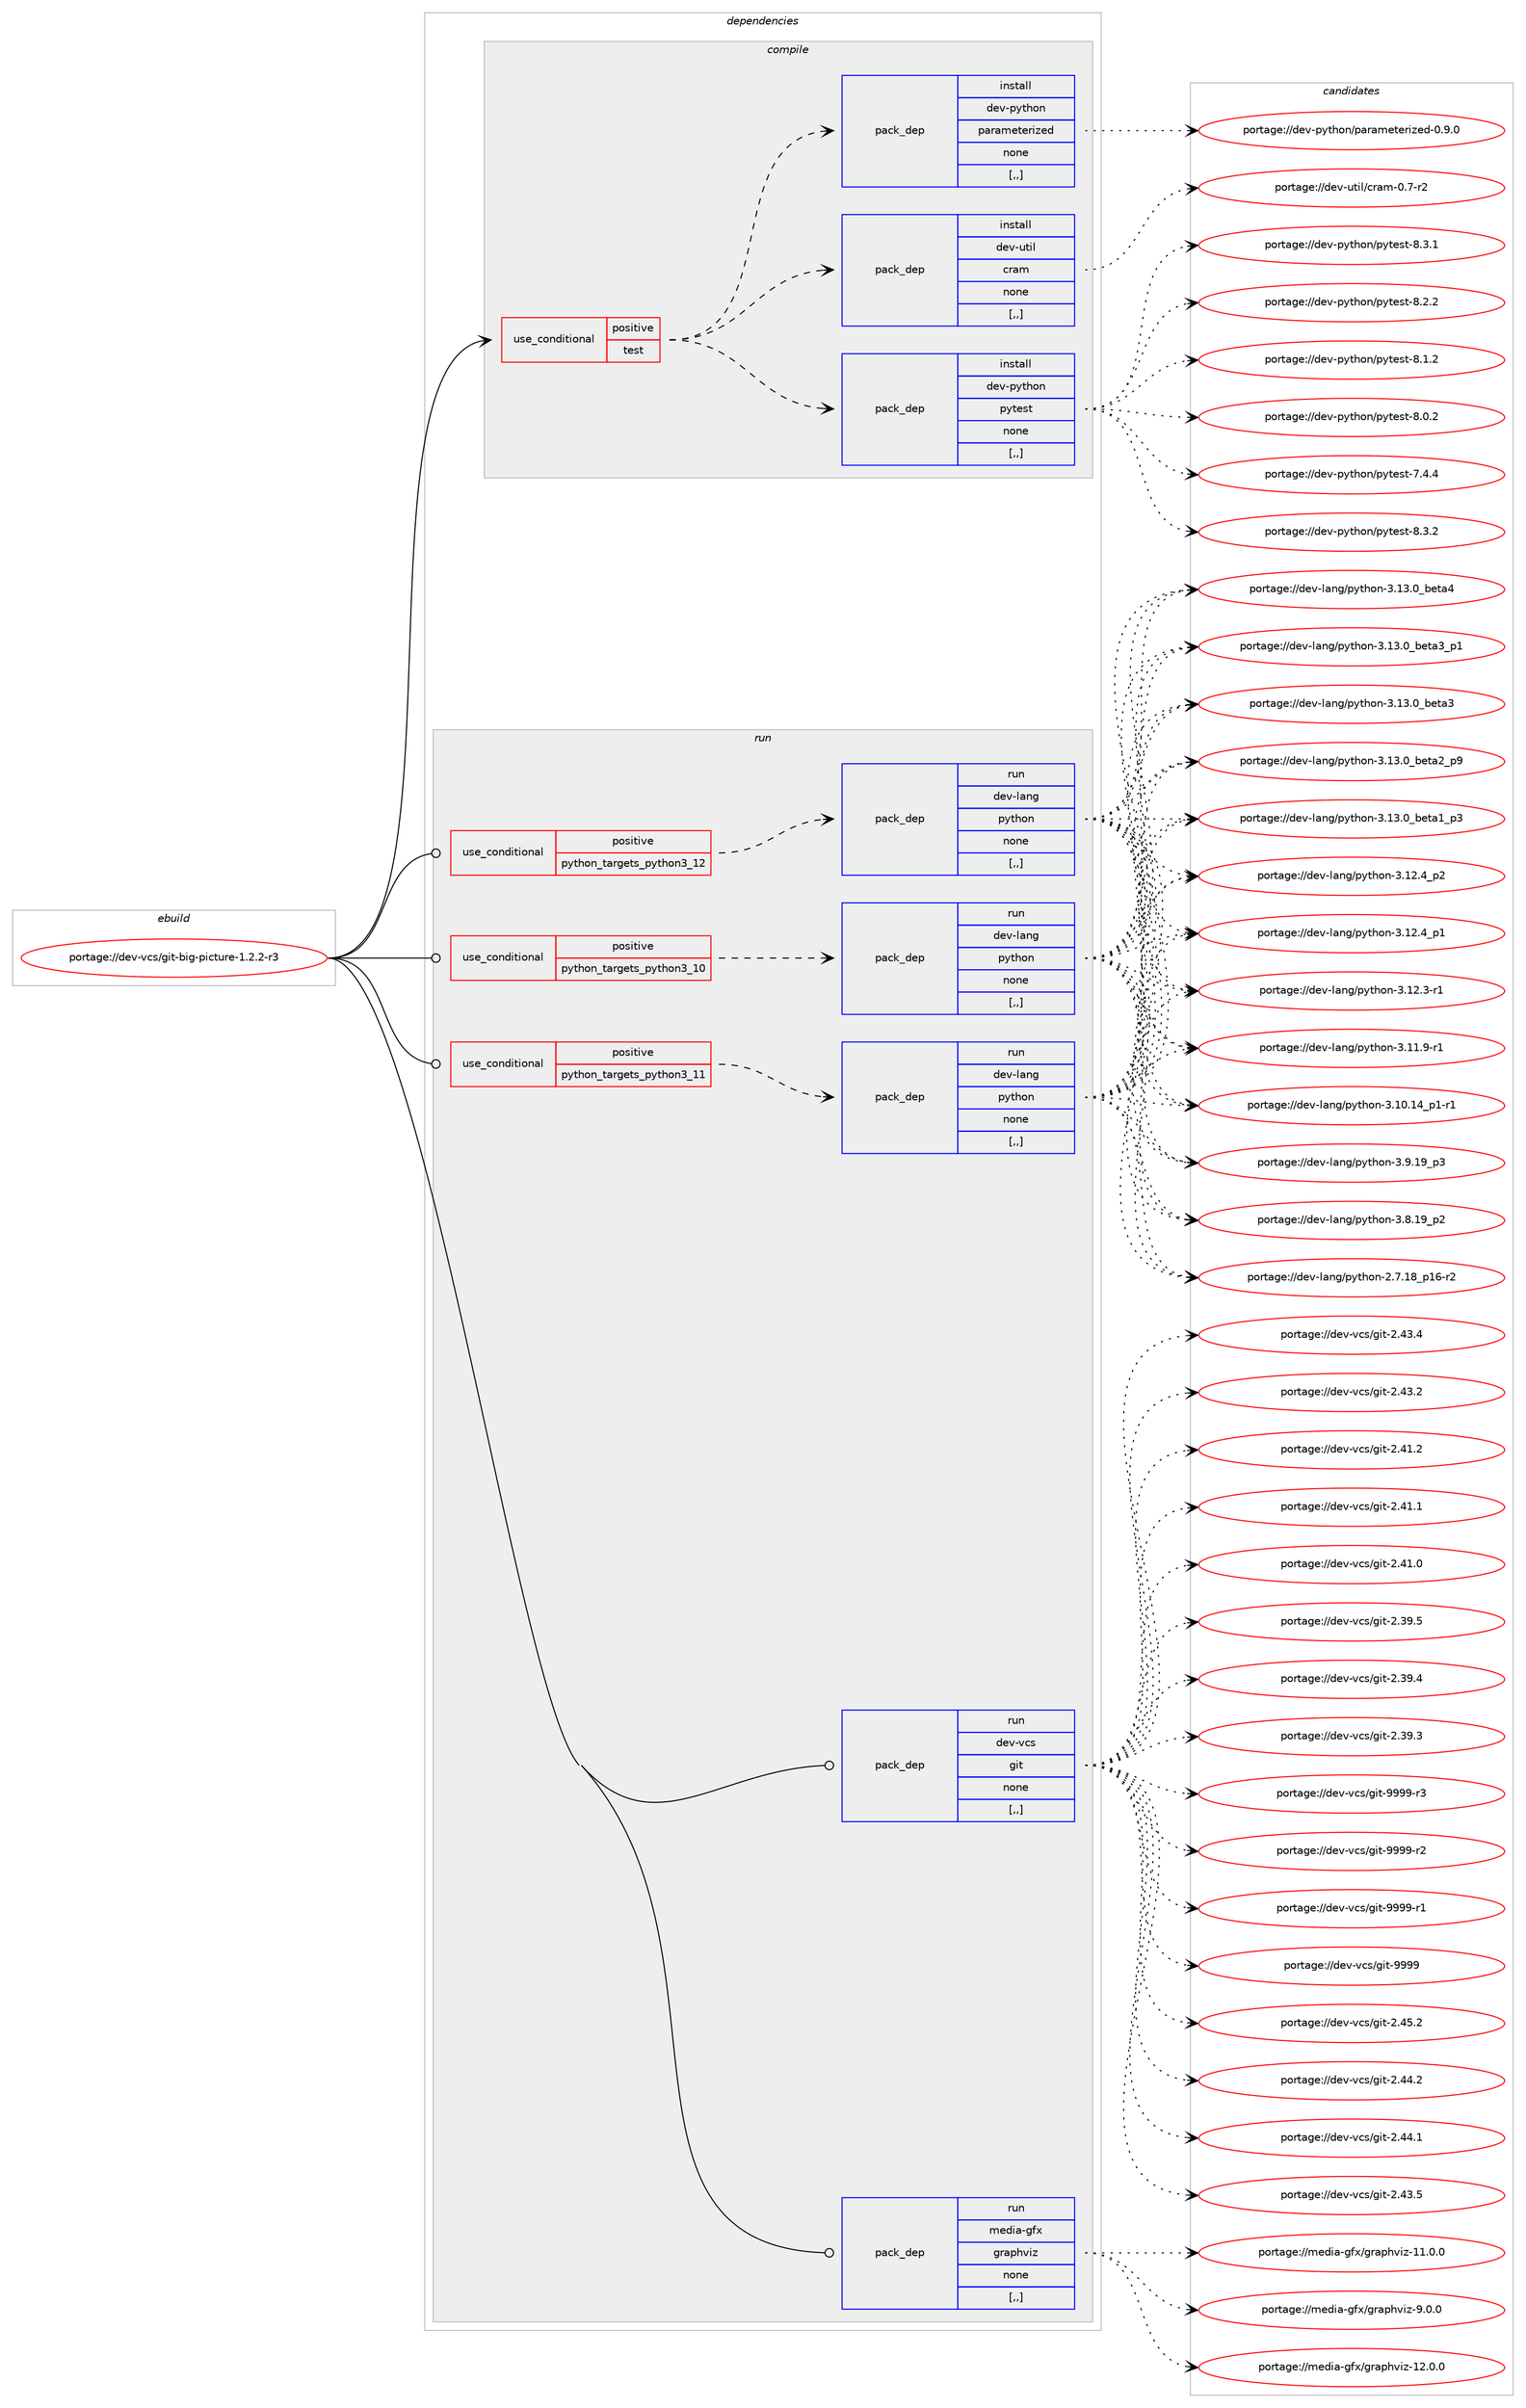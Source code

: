 digraph prolog {

# *************
# Graph options
# *************

newrank=true;
concentrate=true;
compound=true;
graph [rankdir=LR,fontname=Helvetica,fontsize=10,ranksep=1.5];#, ranksep=2.5, nodesep=0.2];
edge  [arrowhead=vee];
node  [fontname=Helvetica,fontsize=10];

# **********
# The ebuild
# **********

subgraph cluster_leftcol {
color=gray;
label=<<i>ebuild</i>>;
id [label="portage://dev-vcs/git-big-picture-1.2.2-r3", color=red, width=4, href="../dev-vcs/git-big-picture-1.2.2-r3.svg"];
}

# ****************
# The dependencies
# ****************

subgraph cluster_midcol {
color=gray;
label=<<i>dependencies</i>>;
subgraph cluster_compile {
fillcolor="#eeeeee";
style=filled;
label=<<i>compile</i>>;
subgraph cond62442 {
dependency222042 [label=<<TABLE BORDER="0" CELLBORDER="1" CELLSPACING="0" CELLPADDING="4"><TR><TD ROWSPAN="3" CELLPADDING="10">use_conditional</TD></TR><TR><TD>positive</TD></TR><TR><TD>test</TD></TR></TABLE>>, shape=none, color=red];
subgraph pack158138 {
dependency222043 [label=<<TABLE BORDER="0" CELLBORDER="1" CELLSPACING="0" CELLPADDING="4" WIDTH="220"><TR><TD ROWSPAN="6" CELLPADDING="30">pack_dep</TD></TR><TR><TD WIDTH="110">install</TD></TR><TR><TD>dev-python</TD></TR><TR><TD>parameterized</TD></TR><TR><TD>none</TD></TR><TR><TD>[,,]</TD></TR></TABLE>>, shape=none, color=blue];
}
dependency222042:e -> dependency222043:w [weight=20,style="dashed",arrowhead="vee"];
subgraph pack158139 {
dependency222044 [label=<<TABLE BORDER="0" CELLBORDER="1" CELLSPACING="0" CELLPADDING="4" WIDTH="220"><TR><TD ROWSPAN="6" CELLPADDING="30">pack_dep</TD></TR><TR><TD WIDTH="110">install</TD></TR><TR><TD>dev-python</TD></TR><TR><TD>pytest</TD></TR><TR><TD>none</TD></TR><TR><TD>[,,]</TD></TR></TABLE>>, shape=none, color=blue];
}
dependency222042:e -> dependency222044:w [weight=20,style="dashed",arrowhead="vee"];
subgraph pack158140 {
dependency222045 [label=<<TABLE BORDER="0" CELLBORDER="1" CELLSPACING="0" CELLPADDING="4" WIDTH="220"><TR><TD ROWSPAN="6" CELLPADDING="30">pack_dep</TD></TR><TR><TD WIDTH="110">install</TD></TR><TR><TD>dev-util</TD></TR><TR><TD>cram</TD></TR><TR><TD>none</TD></TR><TR><TD>[,,]</TD></TR></TABLE>>, shape=none, color=blue];
}
dependency222042:e -> dependency222045:w [weight=20,style="dashed",arrowhead="vee"];
}
id:e -> dependency222042:w [weight=20,style="solid",arrowhead="vee"];
}
subgraph cluster_compileandrun {
fillcolor="#eeeeee";
style=filled;
label=<<i>compile and run</i>>;
}
subgraph cluster_run {
fillcolor="#eeeeee";
style=filled;
label=<<i>run</i>>;
subgraph cond62443 {
dependency222046 [label=<<TABLE BORDER="0" CELLBORDER="1" CELLSPACING="0" CELLPADDING="4"><TR><TD ROWSPAN="3" CELLPADDING="10">use_conditional</TD></TR><TR><TD>positive</TD></TR><TR><TD>python_targets_python3_10</TD></TR></TABLE>>, shape=none, color=red];
subgraph pack158141 {
dependency222047 [label=<<TABLE BORDER="0" CELLBORDER="1" CELLSPACING="0" CELLPADDING="4" WIDTH="220"><TR><TD ROWSPAN="6" CELLPADDING="30">pack_dep</TD></TR><TR><TD WIDTH="110">run</TD></TR><TR><TD>dev-lang</TD></TR><TR><TD>python</TD></TR><TR><TD>none</TD></TR><TR><TD>[,,]</TD></TR></TABLE>>, shape=none, color=blue];
}
dependency222046:e -> dependency222047:w [weight=20,style="dashed",arrowhead="vee"];
}
id:e -> dependency222046:w [weight=20,style="solid",arrowhead="odot"];
subgraph cond62444 {
dependency222048 [label=<<TABLE BORDER="0" CELLBORDER="1" CELLSPACING="0" CELLPADDING="4"><TR><TD ROWSPAN="3" CELLPADDING="10">use_conditional</TD></TR><TR><TD>positive</TD></TR><TR><TD>python_targets_python3_11</TD></TR></TABLE>>, shape=none, color=red];
subgraph pack158142 {
dependency222049 [label=<<TABLE BORDER="0" CELLBORDER="1" CELLSPACING="0" CELLPADDING="4" WIDTH="220"><TR><TD ROWSPAN="6" CELLPADDING="30">pack_dep</TD></TR><TR><TD WIDTH="110">run</TD></TR><TR><TD>dev-lang</TD></TR><TR><TD>python</TD></TR><TR><TD>none</TD></TR><TR><TD>[,,]</TD></TR></TABLE>>, shape=none, color=blue];
}
dependency222048:e -> dependency222049:w [weight=20,style="dashed",arrowhead="vee"];
}
id:e -> dependency222048:w [weight=20,style="solid",arrowhead="odot"];
subgraph cond62445 {
dependency222050 [label=<<TABLE BORDER="0" CELLBORDER="1" CELLSPACING="0" CELLPADDING="4"><TR><TD ROWSPAN="3" CELLPADDING="10">use_conditional</TD></TR><TR><TD>positive</TD></TR><TR><TD>python_targets_python3_12</TD></TR></TABLE>>, shape=none, color=red];
subgraph pack158143 {
dependency222051 [label=<<TABLE BORDER="0" CELLBORDER="1" CELLSPACING="0" CELLPADDING="4" WIDTH="220"><TR><TD ROWSPAN="6" CELLPADDING="30">pack_dep</TD></TR><TR><TD WIDTH="110">run</TD></TR><TR><TD>dev-lang</TD></TR><TR><TD>python</TD></TR><TR><TD>none</TD></TR><TR><TD>[,,]</TD></TR></TABLE>>, shape=none, color=blue];
}
dependency222050:e -> dependency222051:w [weight=20,style="dashed",arrowhead="vee"];
}
id:e -> dependency222050:w [weight=20,style="solid",arrowhead="odot"];
subgraph pack158144 {
dependency222052 [label=<<TABLE BORDER="0" CELLBORDER="1" CELLSPACING="0" CELLPADDING="4" WIDTH="220"><TR><TD ROWSPAN="6" CELLPADDING="30">pack_dep</TD></TR><TR><TD WIDTH="110">run</TD></TR><TR><TD>dev-vcs</TD></TR><TR><TD>git</TD></TR><TR><TD>none</TD></TR><TR><TD>[,,]</TD></TR></TABLE>>, shape=none, color=blue];
}
id:e -> dependency222052:w [weight=20,style="solid",arrowhead="odot"];
subgraph pack158145 {
dependency222053 [label=<<TABLE BORDER="0" CELLBORDER="1" CELLSPACING="0" CELLPADDING="4" WIDTH="220"><TR><TD ROWSPAN="6" CELLPADDING="30">pack_dep</TD></TR><TR><TD WIDTH="110">run</TD></TR><TR><TD>media-gfx</TD></TR><TR><TD>graphviz</TD></TR><TR><TD>none</TD></TR><TR><TD>[,,]</TD></TR></TABLE>>, shape=none, color=blue];
}
id:e -> dependency222053:w [weight=20,style="solid",arrowhead="odot"];
}
}

# **************
# The candidates
# **************

subgraph cluster_choices {
rank=same;
color=gray;
label=<<i>candidates</i>>;

subgraph choice158138 {
color=black;
nodesep=1;
choice10010111845112121116104111110471129711497109101116101114105122101100454846574648 [label="portage://dev-python/parameterized-0.9.0", color=red, width=4,href="../dev-python/parameterized-0.9.0.svg"];
dependency222043:e -> choice10010111845112121116104111110471129711497109101116101114105122101100454846574648:w [style=dotted,weight="100"];
}
subgraph choice158139 {
color=black;
nodesep=1;
choice1001011184511212111610411111047112121116101115116455646514650 [label="portage://dev-python/pytest-8.3.2", color=red, width=4,href="../dev-python/pytest-8.3.2.svg"];
choice1001011184511212111610411111047112121116101115116455646514649 [label="portage://dev-python/pytest-8.3.1", color=red, width=4,href="../dev-python/pytest-8.3.1.svg"];
choice1001011184511212111610411111047112121116101115116455646504650 [label="portage://dev-python/pytest-8.2.2", color=red, width=4,href="../dev-python/pytest-8.2.2.svg"];
choice1001011184511212111610411111047112121116101115116455646494650 [label="portage://dev-python/pytest-8.1.2", color=red, width=4,href="../dev-python/pytest-8.1.2.svg"];
choice1001011184511212111610411111047112121116101115116455646484650 [label="portage://dev-python/pytest-8.0.2", color=red, width=4,href="../dev-python/pytest-8.0.2.svg"];
choice1001011184511212111610411111047112121116101115116455546524652 [label="portage://dev-python/pytest-7.4.4", color=red, width=4,href="../dev-python/pytest-7.4.4.svg"];
dependency222044:e -> choice1001011184511212111610411111047112121116101115116455646514650:w [style=dotted,weight="100"];
dependency222044:e -> choice1001011184511212111610411111047112121116101115116455646514649:w [style=dotted,weight="100"];
dependency222044:e -> choice1001011184511212111610411111047112121116101115116455646504650:w [style=dotted,weight="100"];
dependency222044:e -> choice1001011184511212111610411111047112121116101115116455646494650:w [style=dotted,weight="100"];
dependency222044:e -> choice1001011184511212111610411111047112121116101115116455646484650:w [style=dotted,weight="100"];
dependency222044:e -> choice1001011184511212111610411111047112121116101115116455546524652:w [style=dotted,weight="100"];
}
subgraph choice158140 {
color=black;
nodesep=1;
choice10010111845117116105108479911497109454846554511450 [label="portage://dev-util/cram-0.7-r2", color=red, width=4,href="../dev-util/cram-0.7-r2.svg"];
dependency222045:e -> choice10010111845117116105108479911497109454846554511450:w [style=dotted,weight="100"];
}
subgraph choice158141 {
color=black;
nodesep=1;
choice1001011184510897110103471121211161041111104551464951464895981011169752 [label="portage://dev-lang/python-3.13.0_beta4", color=red, width=4,href="../dev-lang/python-3.13.0_beta4.svg"];
choice10010111845108971101034711212111610411111045514649514648959810111697519511249 [label="portage://dev-lang/python-3.13.0_beta3_p1", color=red, width=4,href="../dev-lang/python-3.13.0_beta3_p1.svg"];
choice1001011184510897110103471121211161041111104551464951464895981011169751 [label="portage://dev-lang/python-3.13.0_beta3", color=red, width=4,href="../dev-lang/python-3.13.0_beta3.svg"];
choice10010111845108971101034711212111610411111045514649514648959810111697509511257 [label="portage://dev-lang/python-3.13.0_beta2_p9", color=red, width=4,href="../dev-lang/python-3.13.0_beta2_p9.svg"];
choice10010111845108971101034711212111610411111045514649514648959810111697499511251 [label="portage://dev-lang/python-3.13.0_beta1_p3", color=red, width=4,href="../dev-lang/python-3.13.0_beta1_p3.svg"];
choice100101118451089711010347112121116104111110455146495046529511250 [label="portage://dev-lang/python-3.12.4_p2", color=red, width=4,href="../dev-lang/python-3.12.4_p2.svg"];
choice100101118451089711010347112121116104111110455146495046529511249 [label="portage://dev-lang/python-3.12.4_p1", color=red, width=4,href="../dev-lang/python-3.12.4_p1.svg"];
choice100101118451089711010347112121116104111110455146495046514511449 [label="portage://dev-lang/python-3.12.3-r1", color=red, width=4,href="../dev-lang/python-3.12.3-r1.svg"];
choice100101118451089711010347112121116104111110455146494946574511449 [label="portage://dev-lang/python-3.11.9-r1", color=red, width=4,href="../dev-lang/python-3.11.9-r1.svg"];
choice100101118451089711010347112121116104111110455146494846495295112494511449 [label="portage://dev-lang/python-3.10.14_p1-r1", color=red, width=4,href="../dev-lang/python-3.10.14_p1-r1.svg"];
choice100101118451089711010347112121116104111110455146574649579511251 [label="portage://dev-lang/python-3.9.19_p3", color=red, width=4,href="../dev-lang/python-3.9.19_p3.svg"];
choice100101118451089711010347112121116104111110455146564649579511250 [label="portage://dev-lang/python-3.8.19_p2", color=red, width=4,href="../dev-lang/python-3.8.19_p2.svg"];
choice100101118451089711010347112121116104111110455046554649569511249544511450 [label="portage://dev-lang/python-2.7.18_p16-r2", color=red, width=4,href="../dev-lang/python-2.7.18_p16-r2.svg"];
dependency222047:e -> choice1001011184510897110103471121211161041111104551464951464895981011169752:w [style=dotted,weight="100"];
dependency222047:e -> choice10010111845108971101034711212111610411111045514649514648959810111697519511249:w [style=dotted,weight="100"];
dependency222047:e -> choice1001011184510897110103471121211161041111104551464951464895981011169751:w [style=dotted,weight="100"];
dependency222047:e -> choice10010111845108971101034711212111610411111045514649514648959810111697509511257:w [style=dotted,weight="100"];
dependency222047:e -> choice10010111845108971101034711212111610411111045514649514648959810111697499511251:w [style=dotted,weight="100"];
dependency222047:e -> choice100101118451089711010347112121116104111110455146495046529511250:w [style=dotted,weight="100"];
dependency222047:e -> choice100101118451089711010347112121116104111110455146495046529511249:w [style=dotted,weight="100"];
dependency222047:e -> choice100101118451089711010347112121116104111110455146495046514511449:w [style=dotted,weight="100"];
dependency222047:e -> choice100101118451089711010347112121116104111110455146494946574511449:w [style=dotted,weight="100"];
dependency222047:e -> choice100101118451089711010347112121116104111110455146494846495295112494511449:w [style=dotted,weight="100"];
dependency222047:e -> choice100101118451089711010347112121116104111110455146574649579511251:w [style=dotted,weight="100"];
dependency222047:e -> choice100101118451089711010347112121116104111110455146564649579511250:w [style=dotted,weight="100"];
dependency222047:e -> choice100101118451089711010347112121116104111110455046554649569511249544511450:w [style=dotted,weight="100"];
}
subgraph choice158142 {
color=black;
nodesep=1;
choice1001011184510897110103471121211161041111104551464951464895981011169752 [label="portage://dev-lang/python-3.13.0_beta4", color=red, width=4,href="../dev-lang/python-3.13.0_beta4.svg"];
choice10010111845108971101034711212111610411111045514649514648959810111697519511249 [label="portage://dev-lang/python-3.13.0_beta3_p1", color=red, width=4,href="../dev-lang/python-3.13.0_beta3_p1.svg"];
choice1001011184510897110103471121211161041111104551464951464895981011169751 [label="portage://dev-lang/python-3.13.0_beta3", color=red, width=4,href="../dev-lang/python-3.13.0_beta3.svg"];
choice10010111845108971101034711212111610411111045514649514648959810111697509511257 [label="portage://dev-lang/python-3.13.0_beta2_p9", color=red, width=4,href="../dev-lang/python-3.13.0_beta2_p9.svg"];
choice10010111845108971101034711212111610411111045514649514648959810111697499511251 [label="portage://dev-lang/python-3.13.0_beta1_p3", color=red, width=4,href="../dev-lang/python-3.13.0_beta1_p3.svg"];
choice100101118451089711010347112121116104111110455146495046529511250 [label="portage://dev-lang/python-3.12.4_p2", color=red, width=4,href="../dev-lang/python-3.12.4_p2.svg"];
choice100101118451089711010347112121116104111110455146495046529511249 [label="portage://dev-lang/python-3.12.4_p1", color=red, width=4,href="../dev-lang/python-3.12.4_p1.svg"];
choice100101118451089711010347112121116104111110455146495046514511449 [label="portage://dev-lang/python-3.12.3-r1", color=red, width=4,href="../dev-lang/python-3.12.3-r1.svg"];
choice100101118451089711010347112121116104111110455146494946574511449 [label="portage://dev-lang/python-3.11.9-r1", color=red, width=4,href="../dev-lang/python-3.11.9-r1.svg"];
choice100101118451089711010347112121116104111110455146494846495295112494511449 [label="portage://dev-lang/python-3.10.14_p1-r1", color=red, width=4,href="../dev-lang/python-3.10.14_p1-r1.svg"];
choice100101118451089711010347112121116104111110455146574649579511251 [label="portage://dev-lang/python-3.9.19_p3", color=red, width=4,href="../dev-lang/python-3.9.19_p3.svg"];
choice100101118451089711010347112121116104111110455146564649579511250 [label="portage://dev-lang/python-3.8.19_p2", color=red, width=4,href="../dev-lang/python-3.8.19_p2.svg"];
choice100101118451089711010347112121116104111110455046554649569511249544511450 [label="portage://dev-lang/python-2.7.18_p16-r2", color=red, width=4,href="../dev-lang/python-2.7.18_p16-r2.svg"];
dependency222049:e -> choice1001011184510897110103471121211161041111104551464951464895981011169752:w [style=dotted,weight="100"];
dependency222049:e -> choice10010111845108971101034711212111610411111045514649514648959810111697519511249:w [style=dotted,weight="100"];
dependency222049:e -> choice1001011184510897110103471121211161041111104551464951464895981011169751:w [style=dotted,weight="100"];
dependency222049:e -> choice10010111845108971101034711212111610411111045514649514648959810111697509511257:w [style=dotted,weight="100"];
dependency222049:e -> choice10010111845108971101034711212111610411111045514649514648959810111697499511251:w [style=dotted,weight="100"];
dependency222049:e -> choice100101118451089711010347112121116104111110455146495046529511250:w [style=dotted,weight="100"];
dependency222049:e -> choice100101118451089711010347112121116104111110455146495046529511249:w [style=dotted,weight="100"];
dependency222049:e -> choice100101118451089711010347112121116104111110455146495046514511449:w [style=dotted,weight="100"];
dependency222049:e -> choice100101118451089711010347112121116104111110455146494946574511449:w [style=dotted,weight="100"];
dependency222049:e -> choice100101118451089711010347112121116104111110455146494846495295112494511449:w [style=dotted,weight="100"];
dependency222049:e -> choice100101118451089711010347112121116104111110455146574649579511251:w [style=dotted,weight="100"];
dependency222049:e -> choice100101118451089711010347112121116104111110455146564649579511250:w [style=dotted,weight="100"];
dependency222049:e -> choice100101118451089711010347112121116104111110455046554649569511249544511450:w [style=dotted,weight="100"];
}
subgraph choice158143 {
color=black;
nodesep=1;
choice1001011184510897110103471121211161041111104551464951464895981011169752 [label="portage://dev-lang/python-3.13.0_beta4", color=red, width=4,href="../dev-lang/python-3.13.0_beta4.svg"];
choice10010111845108971101034711212111610411111045514649514648959810111697519511249 [label="portage://dev-lang/python-3.13.0_beta3_p1", color=red, width=4,href="../dev-lang/python-3.13.0_beta3_p1.svg"];
choice1001011184510897110103471121211161041111104551464951464895981011169751 [label="portage://dev-lang/python-3.13.0_beta3", color=red, width=4,href="../dev-lang/python-3.13.0_beta3.svg"];
choice10010111845108971101034711212111610411111045514649514648959810111697509511257 [label="portage://dev-lang/python-3.13.0_beta2_p9", color=red, width=4,href="../dev-lang/python-3.13.0_beta2_p9.svg"];
choice10010111845108971101034711212111610411111045514649514648959810111697499511251 [label="portage://dev-lang/python-3.13.0_beta1_p3", color=red, width=4,href="../dev-lang/python-3.13.0_beta1_p3.svg"];
choice100101118451089711010347112121116104111110455146495046529511250 [label="portage://dev-lang/python-3.12.4_p2", color=red, width=4,href="../dev-lang/python-3.12.4_p2.svg"];
choice100101118451089711010347112121116104111110455146495046529511249 [label="portage://dev-lang/python-3.12.4_p1", color=red, width=4,href="../dev-lang/python-3.12.4_p1.svg"];
choice100101118451089711010347112121116104111110455146495046514511449 [label="portage://dev-lang/python-3.12.3-r1", color=red, width=4,href="../dev-lang/python-3.12.3-r1.svg"];
choice100101118451089711010347112121116104111110455146494946574511449 [label="portage://dev-lang/python-3.11.9-r1", color=red, width=4,href="../dev-lang/python-3.11.9-r1.svg"];
choice100101118451089711010347112121116104111110455146494846495295112494511449 [label="portage://dev-lang/python-3.10.14_p1-r1", color=red, width=4,href="../dev-lang/python-3.10.14_p1-r1.svg"];
choice100101118451089711010347112121116104111110455146574649579511251 [label="portage://dev-lang/python-3.9.19_p3", color=red, width=4,href="../dev-lang/python-3.9.19_p3.svg"];
choice100101118451089711010347112121116104111110455146564649579511250 [label="portage://dev-lang/python-3.8.19_p2", color=red, width=4,href="../dev-lang/python-3.8.19_p2.svg"];
choice100101118451089711010347112121116104111110455046554649569511249544511450 [label="portage://dev-lang/python-2.7.18_p16-r2", color=red, width=4,href="../dev-lang/python-2.7.18_p16-r2.svg"];
dependency222051:e -> choice1001011184510897110103471121211161041111104551464951464895981011169752:w [style=dotted,weight="100"];
dependency222051:e -> choice10010111845108971101034711212111610411111045514649514648959810111697519511249:w [style=dotted,weight="100"];
dependency222051:e -> choice1001011184510897110103471121211161041111104551464951464895981011169751:w [style=dotted,weight="100"];
dependency222051:e -> choice10010111845108971101034711212111610411111045514649514648959810111697509511257:w [style=dotted,weight="100"];
dependency222051:e -> choice10010111845108971101034711212111610411111045514649514648959810111697499511251:w [style=dotted,weight="100"];
dependency222051:e -> choice100101118451089711010347112121116104111110455146495046529511250:w [style=dotted,weight="100"];
dependency222051:e -> choice100101118451089711010347112121116104111110455146495046529511249:w [style=dotted,weight="100"];
dependency222051:e -> choice100101118451089711010347112121116104111110455146495046514511449:w [style=dotted,weight="100"];
dependency222051:e -> choice100101118451089711010347112121116104111110455146494946574511449:w [style=dotted,weight="100"];
dependency222051:e -> choice100101118451089711010347112121116104111110455146494846495295112494511449:w [style=dotted,weight="100"];
dependency222051:e -> choice100101118451089711010347112121116104111110455146574649579511251:w [style=dotted,weight="100"];
dependency222051:e -> choice100101118451089711010347112121116104111110455146564649579511250:w [style=dotted,weight="100"];
dependency222051:e -> choice100101118451089711010347112121116104111110455046554649569511249544511450:w [style=dotted,weight="100"];
}
subgraph choice158144 {
color=black;
nodesep=1;
choice10010111845118991154710310511645575757574511451 [label="portage://dev-vcs/git-9999-r3", color=red, width=4,href="../dev-vcs/git-9999-r3.svg"];
choice10010111845118991154710310511645575757574511450 [label="portage://dev-vcs/git-9999-r2", color=red, width=4,href="../dev-vcs/git-9999-r2.svg"];
choice10010111845118991154710310511645575757574511449 [label="portage://dev-vcs/git-9999-r1", color=red, width=4,href="../dev-vcs/git-9999-r1.svg"];
choice1001011184511899115471031051164557575757 [label="portage://dev-vcs/git-9999", color=red, width=4,href="../dev-vcs/git-9999.svg"];
choice10010111845118991154710310511645504652534650 [label="portage://dev-vcs/git-2.45.2", color=red, width=4,href="../dev-vcs/git-2.45.2.svg"];
choice10010111845118991154710310511645504652524650 [label="portage://dev-vcs/git-2.44.2", color=red, width=4,href="../dev-vcs/git-2.44.2.svg"];
choice10010111845118991154710310511645504652524649 [label="portage://dev-vcs/git-2.44.1", color=red, width=4,href="../dev-vcs/git-2.44.1.svg"];
choice10010111845118991154710310511645504652514653 [label="portage://dev-vcs/git-2.43.5", color=red, width=4,href="../dev-vcs/git-2.43.5.svg"];
choice10010111845118991154710310511645504652514652 [label="portage://dev-vcs/git-2.43.4", color=red, width=4,href="../dev-vcs/git-2.43.4.svg"];
choice10010111845118991154710310511645504652514650 [label="portage://dev-vcs/git-2.43.2", color=red, width=4,href="../dev-vcs/git-2.43.2.svg"];
choice10010111845118991154710310511645504652494650 [label="portage://dev-vcs/git-2.41.2", color=red, width=4,href="../dev-vcs/git-2.41.2.svg"];
choice10010111845118991154710310511645504652494649 [label="portage://dev-vcs/git-2.41.1", color=red, width=4,href="../dev-vcs/git-2.41.1.svg"];
choice10010111845118991154710310511645504652494648 [label="portage://dev-vcs/git-2.41.0", color=red, width=4,href="../dev-vcs/git-2.41.0.svg"];
choice10010111845118991154710310511645504651574653 [label="portage://dev-vcs/git-2.39.5", color=red, width=4,href="../dev-vcs/git-2.39.5.svg"];
choice10010111845118991154710310511645504651574652 [label="portage://dev-vcs/git-2.39.4", color=red, width=4,href="../dev-vcs/git-2.39.4.svg"];
choice10010111845118991154710310511645504651574651 [label="portage://dev-vcs/git-2.39.3", color=red, width=4,href="../dev-vcs/git-2.39.3.svg"];
dependency222052:e -> choice10010111845118991154710310511645575757574511451:w [style=dotted,weight="100"];
dependency222052:e -> choice10010111845118991154710310511645575757574511450:w [style=dotted,weight="100"];
dependency222052:e -> choice10010111845118991154710310511645575757574511449:w [style=dotted,weight="100"];
dependency222052:e -> choice1001011184511899115471031051164557575757:w [style=dotted,weight="100"];
dependency222052:e -> choice10010111845118991154710310511645504652534650:w [style=dotted,weight="100"];
dependency222052:e -> choice10010111845118991154710310511645504652524650:w [style=dotted,weight="100"];
dependency222052:e -> choice10010111845118991154710310511645504652524649:w [style=dotted,weight="100"];
dependency222052:e -> choice10010111845118991154710310511645504652514653:w [style=dotted,weight="100"];
dependency222052:e -> choice10010111845118991154710310511645504652514652:w [style=dotted,weight="100"];
dependency222052:e -> choice10010111845118991154710310511645504652514650:w [style=dotted,weight="100"];
dependency222052:e -> choice10010111845118991154710310511645504652494650:w [style=dotted,weight="100"];
dependency222052:e -> choice10010111845118991154710310511645504652494649:w [style=dotted,weight="100"];
dependency222052:e -> choice10010111845118991154710310511645504652494648:w [style=dotted,weight="100"];
dependency222052:e -> choice10010111845118991154710310511645504651574653:w [style=dotted,weight="100"];
dependency222052:e -> choice10010111845118991154710310511645504651574652:w [style=dotted,weight="100"];
dependency222052:e -> choice10010111845118991154710310511645504651574651:w [style=dotted,weight="100"];
}
subgraph choice158145 {
color=black;
nodesep=1;
choice1091011001059745103102120471031149711210411810512245495046484648 [label="portage://media-gfx/graphviz-12.0.0", color=red, width=4,href="../media-gfx/graphviz-12.0.0.svg"];
choice1091011001059745103102120471031149711210411810512245494946484648 [label="portage://media-gfx/graphviz-11.0.0", color=red, width=4,href="../media-gfx/graphviz-11.0.0.svg"];
choice10910110010597451031021204710311497112104118105122455746484648 [label="portage://media-gfx/graphviz-9.0.0", color=red, width=4,href="../media-gfx/graphviz-9.0.0.svg"];
dependency222053:e -> choice1091011001059745103102120471031149711210411810512245495046484648:w [style=dotted,weight="100"];
dependency222053:e -> choice1091011001059745103102120471031149711210411810512245494946484648:w [style=dotted,weight="100"];
dependency222053:e -> choice10910110010597451031021204710311497112104118105122455746484648:w [style=dotted,weight="100"];
}
}

}
